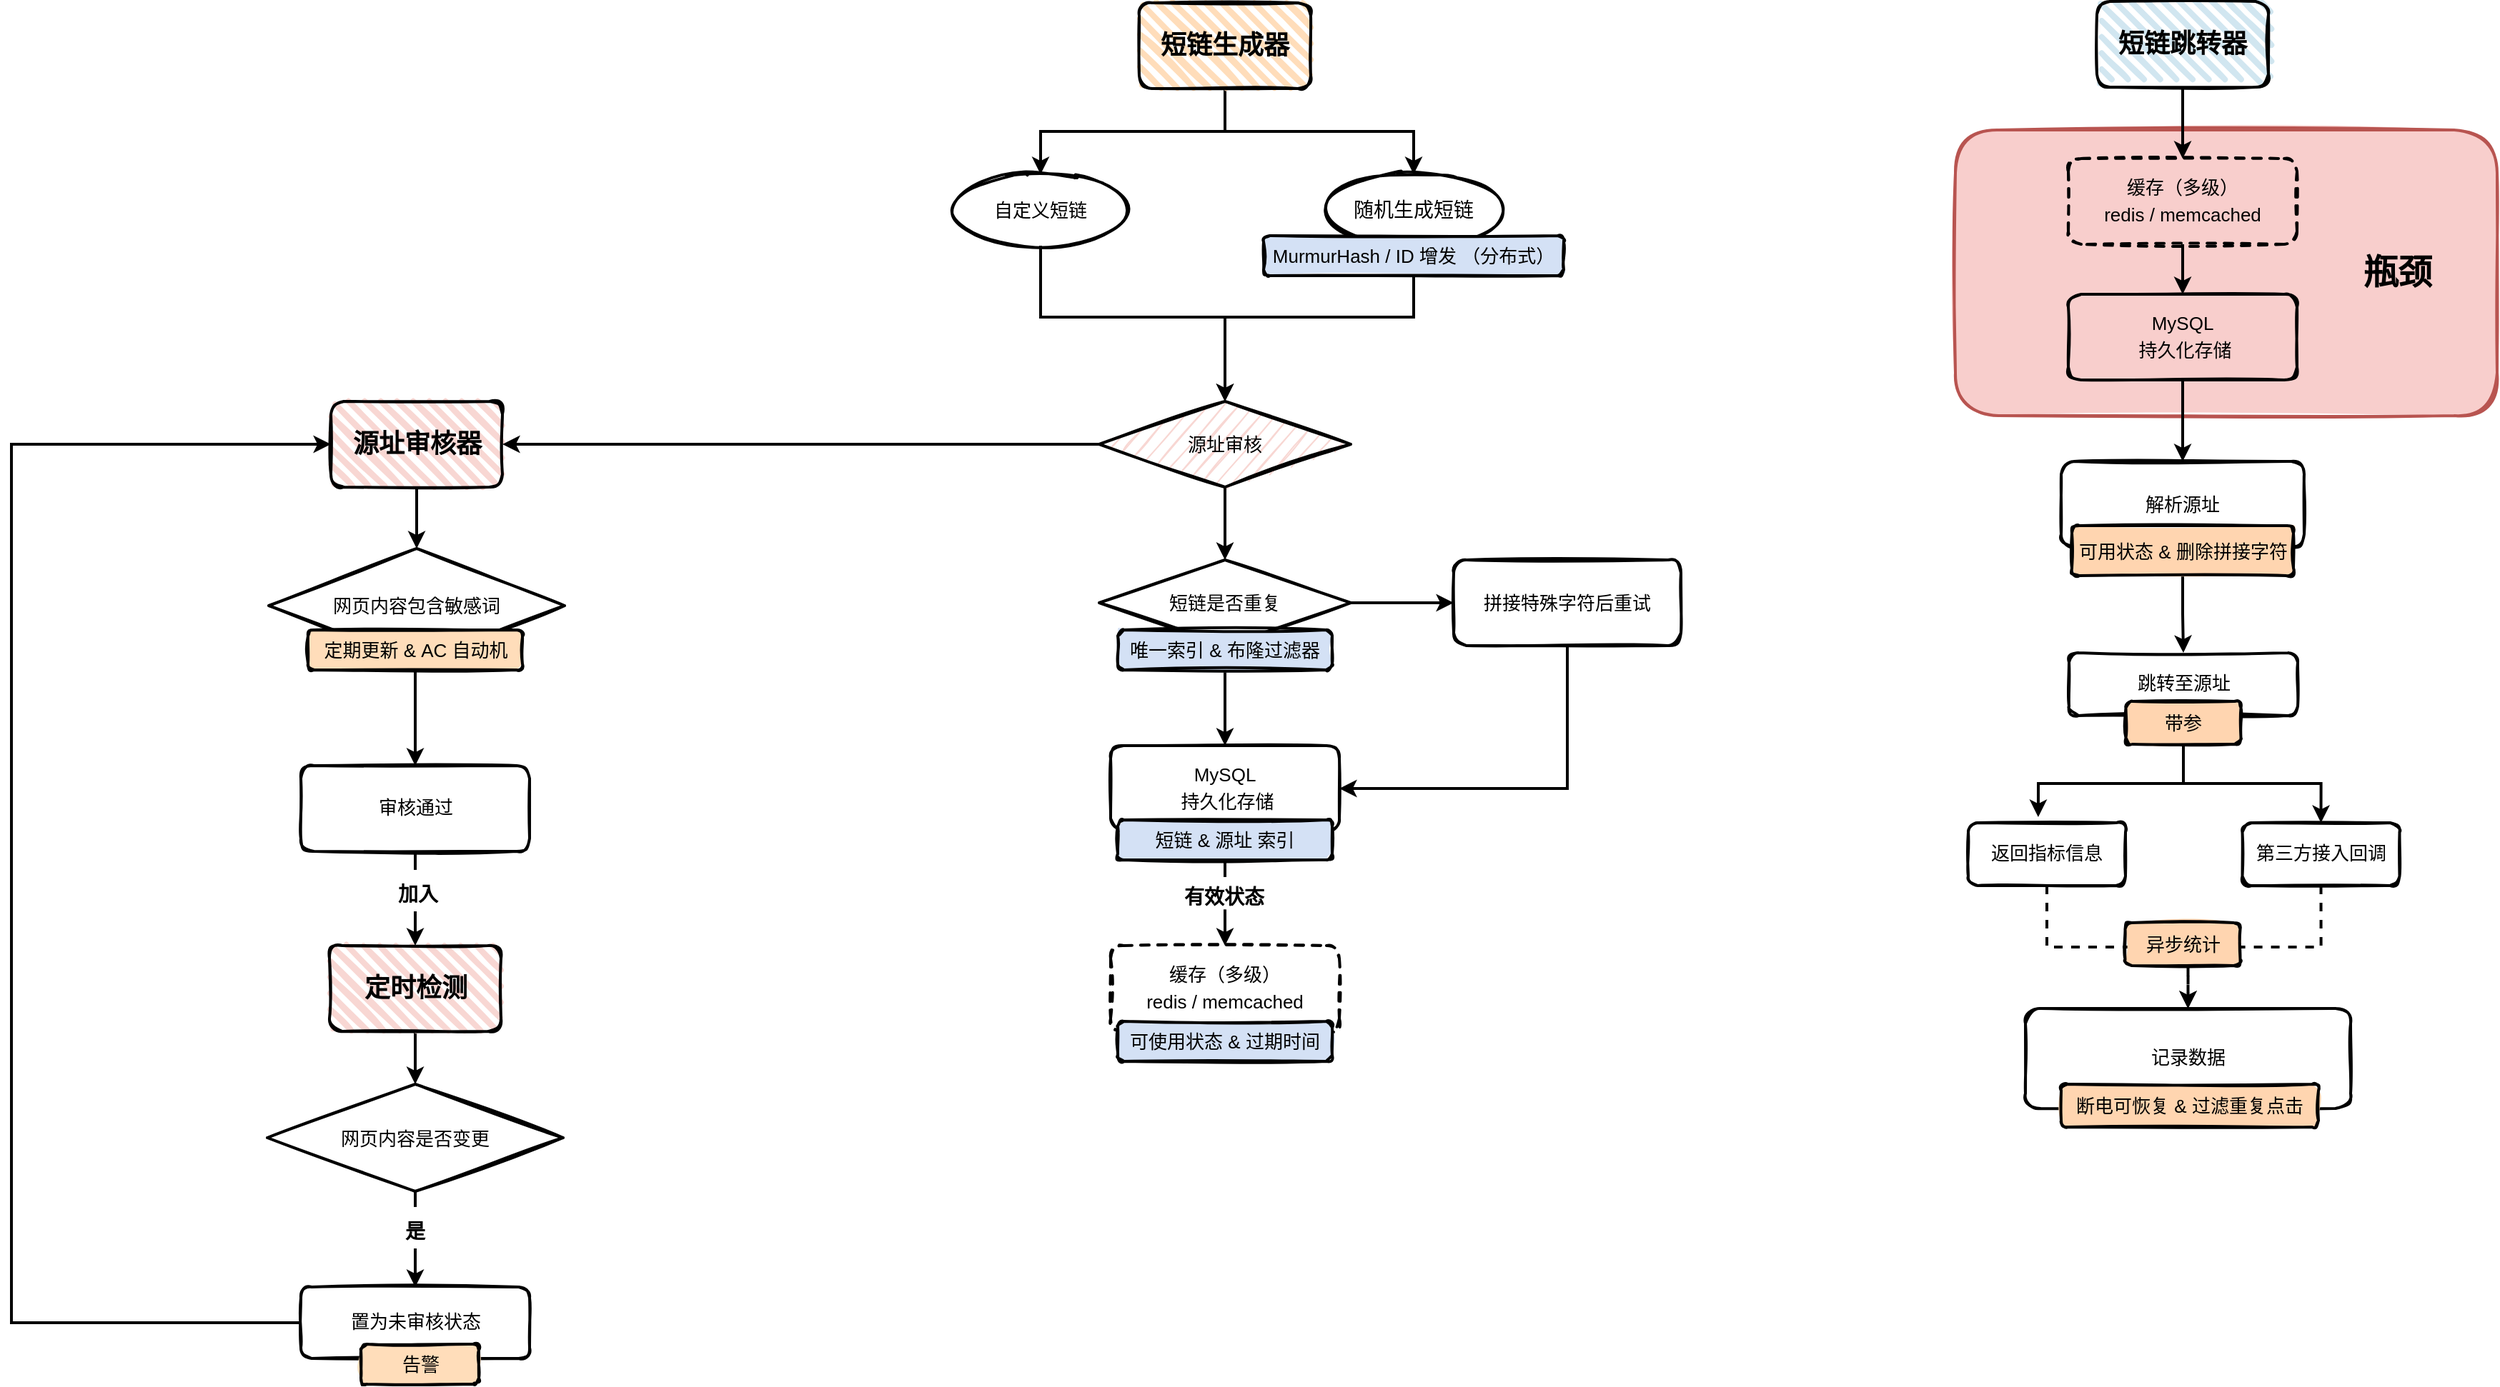 <mxfile version="14.4.9" type="github">
  <diagram id="6rYUq82egzvNeSZCUPf-" name="第 1 页">
    <mxGraphModel dx="2289" dy="800" grid="1" gridSize="10" guides="1" tooltips="1" connect="1" arrows="1" fold="1" page="1" pageScale="1" pageWidth="827" pageHeight="1169" background="none" math="0" shadow="0">
      <root>
        <mxCell id="0" />
        <mxCell id="1" parent="0" />
        <mxCell id="4GkR5vhdz22uWZPQKLfX-42" value="" style="rounded=1;whiteSpace=wrap;html=1;strokeWidth=2;fillWeight=4;hachureGap=8;hachureAngle=45;sketch=1;shadow=0;labelBackgroundColor=none;fontSize=14;fillStyle=solid;fillColor=#f8cecc;strokeColor=#b85450;" vertex="1" parent="1">
          <mxGeometry x="880" y="140" width="379" height="200" as="geometry" />
        </mxCell>
        <mxCell id="iMJcLoLTZ3jONa1zufUQ-27" style="edgeStyle=orthogonalEdgeStyle;rounded=0;orthogonalLoop=1;jettySize=auto;html=1;exitX=0.5;exitY=1;exitDx=0;exitDy=0;entryX=0.5;entryY=0;entryDx=0;entryDy=0;strokeWidth=2;fontSize=13;" edge="1" parent="1" source="iMJcLoLTZ3jONa1zufUQ-1" target="iMJcLoLTZ3jONa1zufUQ-17">
          <mxGeometry relative="1" as="geometry" />
        </mxCell>
        <mxCell id="iMJcLoLTZ3jONa1zufUQ-28" style="edgeStyle=orthogonalEdgeStyle;rounded=0;orthogonalLoop=1;jettySize=auto;html=1;exitX=0.5;exitY=1;exitDx=0;exitDy=0;entryX=0.5;entryY=0;entryDx=0;entryDy=0;strokeWidth=2;fontSize=13;" edge="1" parent="1" source="iMJcLoLTZ3jONa1zufUQ-1" target="iMJcLoLTZ3jONa1zufUQ-19">
          <mxGeometry relative="1" as="geometry" />
        </mxCell>
        <mxCell id="iMJcLoLTZ3jONa1zufUQ-1" value="&lt;font size=&quot;1&quot;&gt;&lt;b style=&quot;font-size: 18px&quot;&gt;短链生成器&lt;/b&gt;&lt;/font&gt;" style="rounded=1;whiteSpace=wrap;html=1;strokeWidth=2;fillWeight=4;hachureGap=8;hachureAngle=45;sketch=1;fillColor=#FFDDBA;" vertex="1" parent="1">
          <mxGeometry x="309" y="51" width="120" height="60" as="geometry" />
        </mxCell>
        <mxCell id="iMJcLoLTZ3jONa1zufUQ-39" style="edgeStyle=orthogonalEdgeStyle;rounded=0;orthogonalLoop=1;jettySize=auto;html=1;exitX=1;exitY=0.5;exitDx=0;exitDy=0;entryX=0;entryY=0.5;entryDx=0;entryDy=0;strokeWidth=2;fontSize=13;" edge="1" parent="1" source="iMJcLoLTZ3jONa1zufUQ-16" target="iMJcLoLTZ3jONa1zufUQ-38">
          <mxGeometry relative="1" as="geometry" />
        </mxCell>
        <mxCell id="iMJcLoLTZ3jONa1zufUQ-16" value="&lt;span style=&quot;color: rgb(0 , 0 , 0) ; font-family: &amp;#34;helvetica&amp;#34; ; font-size: 13px ; font-style: normal ; font-weight: 400 ; letter-spacing: normal ; text-align: center ; text-indent: 0px ; text-transform: none ; word-spacing: 0px ; display: inline ; float: none&quot;&gt;短链是否重复&lt;/span&gt;" style="rhombus;whiteSpace=wrap;html=1;strokeWidth=2;fillWeight=-1;hachureGap=8;fillStyle=cross-hatch;sketch=1;fontSize=14;fillColor=none;" vertex="1" parent="1">
          <mxGeometry x="281" y="441" width="176" height="60" as="geometry" />
        </mxCell>
        <mxCell id="iMJcLoLTZ3jONa1zufUQ-30" style="edgeStyle=orthogonalEdgeStyle;rounded=0;orthogonalLoop=1;jettySize=auto;html=1;exitX=0.5;exitY=1;exitDx=0;exitDy=0;entryX=0.5;entryY=0;entryDx=0;entryDy=0;strokeWidth=2;fontSize=13;" edge="1" parent="1" source="iMJcLoLTZ3jONa1zufUQ-17" target="4GkR5vhdz22uWZPQKLfX-118">
          <mxGeometry relative="1" as="geometry">
            <Array as="points">
              <mxPoint x="240" y="271" />
              <mxPoint x="369" y="271" />
              <mxPoint x="369" y="320" />
            </Array>
          </mxGeometry>
        </mxCell>
        <mxCell id="iMJcLoLTZ3jONa1zufUQ-17" value="自定义短链" style="ellipse;whiteSpace=wrap;html=1;strokeWidth=2;fillWeight=2;hachureGap=8;fillStyle=dots;sketch=1;labelBackgroundColor=none;fontSize=13;fillColor=none;" vertex="1" parent="1">
          <mxGeometry x="180" y="171" width="120" height="50" as="geometry" />
        </mxCell>
        <mxCell id="iMJcLoLTZ3jONa1zufUQ-19" value="&lt;span style=&quot;font-size: 14px&quot;&gt;随机生成短链&lt;/span&gt;" style="ellipse;whiteSpace=wrap;html=1;strokeWidth=2;fillWeight=2;hachureGap=8;fillStyle=dots;sketch=1;labelBackgroundColor=none;fontSize=13;fillColor=none;" vertex="1" parent="1">
          <mxGeometry x="441" y="171" width="120" height="50" as="geometry" />
        </mxCell>
        <mxCell id="iMJcLoLTZ3jONa1zufUQ-29" style="edgeStyle=orthogonalEdgeStyle;rounded=0;orthogonalLoop=1;jettySize=auto;html=1;exitX=0.5;exitY=1;exitDx=0;exitDy=0;entryX=0.5;entryY=0;entryDx=0;entryDy=0;strokeWidth=2;fontSize=13;" edge="1" parent="1" source="iMJcLoLTZ3jONa1zufUQ-12" target="4GkR5vhdz22uWZPQKLfX-118">
          <mxGeometry relative="1" as="geometry">
            <Array as="points">
              <mxPoint x="501" y="271" />
              <mxPoint x="369" y="271" />
              <mxPoint x="369" y="320" />
            </Array>
          </mxGeometry>
        </mxCell>
        <mxCell id="iMJcLoLTZ3jONa1zufUQ-12" value="&lt;span style=&quot;font-size: 13px&quot;&gt;MurmurHash / ID 增发 （分布式）&lt;/span&gt;" style="rounded=1;whiteSpace=wrap;html=1;strokeWidth=2;fillWeight=4;hachureGap=8;hachureAngle=45;sketch=1;fontStyle=0;labelBackgroundColor=none;fontSize=13;fillColor=#D4E1F5;fillStyle=solid;" vertex="1" parent="1">
          <mxGeometry x="396" y="214" width="210" height="28" as="geometry" />
        </mxCell>
        <mxCell id="iMJcLoLTZ3jONa1zufUQ-40" style="edgeStyle=orthogonalEdgeStyle;rounded=0;orthogonalLoop=1;jettySize=auto;html=1;exitX=0.5;exitY=1;exitDx=0;exitDy=0;entryX=0.5;entryY=0;entryDx=0;entryDy=0;strokeWidth=2;fontSize=13;" edge="1" parent="1" source="iMJcLoLTZ3jONa1zufUQ-23" target="iMJcLoLTZ3jONa1zufUQ-34">
          <mxGeometry relative="1" as="geometry" />
        </mxCell>
        <mxCell id="iMJcLoLTZ3jONa1zufUQ-23" value="&lt;span style=&quot;font-size: 13px&quot;&gt;唯一索引 &amp;amp; 布隆过滤器&lt;/span&gt;" style="rounded=1;whiteSpace=wrap;html=1;strokeWidth=2;fillWeight=4;hachureGap=8;hachureAngle=45;sketch=1;fontStyle=0;labelBackgroundColor=none;fontSize=13;fillColor=#D4E1F5;fillStyle=solid;" vertex="1" parent="1">
          <mxGeometry x="294" y="490" width="150" height="28" as="geometry" />
        </mxCell>
        <mxCell id="iMJcLoLTZ3jONa1zufUQ-47" style="edgeStyle=orthogonalEdgeStyle;rounded=0;orthogonalLoop=1;jettySize=auto;html=1;exitX=0.5;exitY=1;exitDx=0;exitDy=0;entryX=0.5;entryY=0;entryDx=0;entryDy=0;strokeWidth=2;fontSize=13;" edge="1" parent="1" source="iMJcLoLTZ3jONa1zufUQ-34" target="iMJcLoLTZ3jONa1zufUQ-46">
          <mxGeometry relative="1" as="geometry" />
        </mxCell>
        <mxCell id="iMJcLoLTZ3jONa1zufUQ-34" value="&lt;p style=&quot;line-height: 140%&quot;&gt;MySQL&lt;br&gt;&amp;nbsp;持久化存储&lt;/p&gt;" style="html=1;whiteSpace=wrap;container=1;recursiveResize=0;collapsible=0;labelBackgroundColor=none;fontSize=13;rounded=1;shadow=0;sketch=1;strokeWidth=2;fillColor=none;" vertex="1" parent="1">
          <mxGeometry x="289" y="571" width="160" height="60" as="geometry" />
        </mxCell>
        <mxCell id="4GkR5vhdz22uWZPQKLfX-24" value="短链 &amp;amp; 源址 索引" style="rounded=1;whiteSpace=wrap;html=1;strokeWidth=2;fillWeight=4;hachureGap=8;hachureAngle=45;sketch=1;fontStyle=0;labelBackgroundColor=none;fontSize=13;fillColor=#D4E1F5;fillStyle=solid;" vertex="1" parent="iMJcLoLTZ3jONa1zufUQ-34">
          <mxGeometry x="5" y="52" width="150" height="28" as="geometry" />
        </mxCell>
        <mxCell id="iMJcLoLTZ3jONa1zufUQ-41" style="edgeStyle=orthogonalEdgeStyle;rounded=0;orthogonalLoop=1;jettySize=auto;html=1;exitX=0.5;exitY=1;exitDx=0;exitDy=0;entryX=1;entryY=0.5;entryDx=0;entryDy=0;strokeWidth=2;fontSize=13;" edge="1" parent="1" source="iMJcLoLTZ3jONa1zufUQ-38" target="iMJcLoLTZ3jONa1zufUQ-34">
          <mxGeometry relative="1" as="geometry" />
        </mxCell>
        <mxCell id="iMJcLoLTZ3jONa1zufUQ-38" value="&lt;font style=&quot;font-size: 13px&quot;&gt;拼接特殊字符后重试&lt;/font&gt;" style="rounded=1;whiteSpace=wrap;html=1;strokeWidth=2;fillWeight=4;hachureGap=8;hachureAngle=45;sketch=1;labelBackgroundColor=none;fontSize=13;fillStyle=auto;fillColor=none;" vertex="1" parent="1">
          <mxGeometry x="529" y="441" width="159" height="60" as="geometry" />
        </mxCell>
        <mxCell id="iMJcLoLTZ3jONa1zufUQ-46" value="&lt;p style=&quot;line-height: 140%&quot;&gt;缓存（多级）&lt;br&gt;redis / memcached&lt;br&gt;&lt;/p&gt;" style="html=1;whiteSpace=wrap;container=1;recursiveResize=0;collapsible=0;labelBackgroundColor=none;fontSize=13;rounded=1;shadow=0;sketch=1;strokeWidth=2;dashed=1;fillColor=none;" vertex="1" parent="1">
          <mxGeometry x="289" y="711" width="160" height="60" as="geometry" />
        </mxCell>
        <mxCell id="4GkR5vhdz22uWZPQKLfX-22" style="edgeStyle=orthogonalEdgeStyle;rounded=0;orthogonalLoop=1;jettySize=auto;html=1;exitX=0.5;exitY=1;exitDx=0;exitDy=0;strokeWidth=2;fontSize=13;" edge="1" parent="1" source="4GkR5vhdz22uWZPQKLfX-3" target="4GkR5vhdz22uWZPQKLfX-21">
          <mxGeometry relative="1" as="geometry" />
        </mxCell>
        <mxCell id="4GkR5vhdz22uWZPQKLfX-3" value="&lt;font size=&quot;1&quot;&gt;&lt;b style=&quot;font-size: 18px&quot;&gt;短链跳转器&lt;/b&gt;&lt;/font&gt;" style="rounded=1;whiteSpace=wrap;html=1;strokeWidth=2;fillWeight=4;hachureGap=8;hachureAngle=45;sketch=1;fillColor=#D1E6F0;" vertex="1" parent="1">
          <mxGeometry x="979" y="50" width="120" height="60" as="geometry" />
        </mxCell>
        <mxCell id="4GkR5vhdz22uWZPQKLfX-30" style="edgeStyle=orthogonalEdgeStyle;rounded=0;orthogonalLoop=1;jettySize=auto;html=1;exitX=0.5;exitY=1;exitDx=0;exitDy=0;entryX=0.5;entryY=0;entryDx=0;entryDy=0;strokeWidth=2;fontSize=13;" edge="1" parent="1" source="4GkR5vhdz22uWZPQKLfX-14" target="4GkR5vhdz22uWZPQKLfX-27">
          <mxGeometry relative="1" as="geometry" />
        </mxCell>
        <mxCell id="4GkR5vhdz22uWZPQKLfX-14" value="&lt;p style=&quot;line-height: 140%&quot;&gt;MySQL&lt;br&gt;&amp;nbsp;持久化存储&lt;/p&gt;" style="html=1;whiteSpace=wrap;container=1;recursiveResize=0;collapsible=0;labelBackgroundColor=none;fontSize=13;rounded=1;shadow=0;sketch=1;strokeWidth=2;fillColor=none;" vertex="1" parent="1">
          <mxGeometry x="959" y="255" width="160" height="60" as="geometry" />
        </mxCell>
        <mxCell id="4GkR5vhdz22uWZPQKLfX-18" value="&lt;font style=&quot;font-size: 14px&quot;&gt;有效&lt;font style=&quot;font-size: 14px&quot;&gt;状态&lt;/font&gt;&lt;/font&gt;" style="text;strokeColor=none;html=1;fontSize=24;fontStyle=1;verticalAlign=middle;align=center;rounded=1;shadow=0;dashed=1;labelBackgroundColor=none;sketch=1;fillColor=#ffffff;" vertex="1" parent="1">
          <mxGeometry x="318" y="664" width="100" height="20" as="geometry" />
        </mxCell>
        <mxCell id="4GkR5vhdz22uWZPQKLfX-23" style="edgeStyle=orthogonalEdgeStyle;rounded=0;orthogonalLoop=1;jettySize=auto;html=1;exitX=0.5;exitY=1;exitDx=0;exitDy=0;entryX=0.5;entryY=0;entryDx=0;entryDy=0;strokeWidth=2;fontSize=13;" edge="1" parent="1" source="4GkR5vhdz22uWZPQKLfX-21" target="4GkR5vhdz22uWZPQKLfX-14">
          <mxGeometry relative="1" as="geometry" />
        </mxCell>
        <mxCell id="4GkR5vhdz22uWZPQKLfX-21" value="&lt;p style=&quot;line-height: 140%&quot;&gt;缓存（多级）&lt;br&gt;redis / memcached&lt;br&gt;&lt;/p&gt;" style="html=1;whiteSpace=wrap;container=1;recursiveResize=0;collapsible=0;labelBackgroundColor=none;fontSize=13;rounded=1;shadow=0;sketch=1;strokeWidth=2;dashed=1;fillColor=none;" vertex="1" parent="1">
          <mxGeometry x="959" y="160" width="160" height="60" as="geometry" />
        </mxCell>
        <mxCell id="4GkR5vhdz22uWZPQKLfX-25" value="可使用状态 &amp;amp; 过期时间" style="rounded=1;whiteSpace=wrap;html=1;strokeWidth=2;fillWeight=4;hachureGap=8;hachureAngle=45;sketch=1;fontStyle=0;labelBackgroundColor=none;fontSize=13;fillColor=#D4E1F5;fillStyle=solid;" vertex="1" parent="1">
          <mxGeometry x="294" y="764" width="150" height="28" as="geometry" />
        </mxCell>
        <mxCell id="4GkR5vhdz22uWZPQKLfX-27" value="&lt;font style=&quot;font-size: 13px&quot;&gt;解析源址&lt;/font&gt;" style="rounded=1;whiteSpace=wrap;html=1;strokeWidth=2;fillWeight=4;hachureGap=8;hachureAngle=45;sketch=1;labelBackgroundColor=none;fontSize=13;fillStyle=auto;fillColor=none;" vertex="1" parent="1">
          <mxGeometry x="954" y="372" width="170" height="60" as="geometry" />
        </mxCell>
        <mxCell id="4GkR5vhdz22uWZPQKLfX-36" style="edgeStyle=orthogonalEdgeStyle;rounded=0;orthogonalLoop=1;jettySize=auto;html=1;exitX=0.5;exitY=1;exitDx=0;exitDy=0;strokeWidth=2;fontSize=13;" edge="1" parent="1" source="4GkR5vhdz22uWZPQKLfX-32" target="4GkR5vhdz22uWZPQKLfX-34">
          <mxGeometry relative="1" as="geometry" />
        </mxCell>
        <mxCell id="4GkR5vhdz22uWZPQKLfX-32" value="可用状态 &amp;amp; 删除拼接字符" style="rounded=1;whiteSpace=wrap;html=1;strokeWidth=2;fillWeight=4;hachureGap=8;hachureAngle=45;sketch=1;fontStyle=0;labelBackgroundColor=none;fontSize=13;fillStyle=solid;fillColor=#FFD5B0;" vertex="1" parent="1">
          <mxGeometry x="961.5" y="417" width="155" height="35" as="geometry" />
        </mxCell>
        <mxCell id="4GkR5vhdz22uWZPQKLfX-34" value="&lt;p style=&quot;line-height: 140%&quot;&gt;跳转至源址&lt;/p&gt;" style="html=1;whiteSpace=wrap;container=1;recursiveResize=0;collapsible=0;labelBackgroundColor=none;fontSize=13;rounded=1;shadow=0;sketch=1;strokeWidth=2;fillColor=none;" vertex="1" parent="1">
          <mxGeometry x="959.5" y="506" width="160" height="44" as="geometry" />
        </mxCell>
        <mxCell id="4GkR5vhdz22uWZPQKLfX-46" style="edgeStyle=orthogonalEdgeStyle;rounded=0;orthogonalLoop=1;jettySize=auto;html=1;exitX=0.5;exitY=1;exitDx=0;exitDy=0;entryX=0.445;entryY=-0.091;entryDx=0;entryDy=0;entryPerimeter=0;strokeWidth=2;fontSize=14;" edge="1" parent="1" source="4GkR5vhdz22uWZPQKLfX-41" target="4GkR5vhdz22uWZPQKLfX-44">
          <mxGeometry relative="1" as="geometry" />
        </mxCell>
        <mxCell id="4GkR5vhdz22uWZPQKLfX-47" style="edgeStyle=orthogonalEdgeStyle;rounded=0;orthogonalLoop=1;jettySize=auto;html=1;exitX=0.5;exitY=1;exitDx=0;exitDy=0;entryX=0.5;entryY=0;entryDx=0;entryDy=0;strokeWidth=2;fontSize=14;" edge="1" parent="1" source="4GkR5vhdz22uWZPQKLfX-41" target="4GkR5vhdz22uWZPQKLfX-45">
          <mxGeometry relative="1" as="geometry" />
        </mxCell>
        <mxCell id="4GkR5vhdz22uWZPQKLfX-41" value="带参" style="rounded=1;whiteSpace=wrap;html=1;strokeWidth=2;fillWeight=4;hachureGap=8;hachureAngle=45;sketch=1;fontStyle=0;labelBackgroundColor=none;fontSize=13;fillStyle=solid;fillColor=#FFD5B0;" vertex="1" parent="1">
          <mxGeometry x="999.25" y="540" width="80.5" height="30" as="geometry" />
        </mxCell>
        <mxCell id="4GkR5vhdz22uWZPQKLfX-43" value="瓶颈" style="text;strokeColor=none;fillColor=none;html=1;fontSize=24;fontStyle=1;verticalAlign=middle;align=center;rounded=1;shadow=0;labelBackgroundColor=none;sketch=1;" vertex="1" parent="1">
          <mxGeometry x="1139" y="220" width="100" height="40" as="geometry" />
        </mxCell>
        <mxCell id="4GkR5vhdz22uWZPQKLfX-49" style="edgeStyle=orthogonalEdgeStyle;rounded=0;orthogonalLoop=1;jettySize=auto;html=1;exitX=0.5;exitY=1;exitDx=0;exitDy=0;strokeWidth=2;fontSize=14;dashed=1;" edge="1" parent="1" source="4GkR5vhdz22uWZPQKLfX-44" target="4GkR5vhdz22uWZPQKLfX-48">
          <mxGeometry relative="1" as="geometry" />
        </mxCell>
        <mxCell id="4GkR5vhdz22uWZPQKLfX-44" value="&lt;p style=&quot;line-height: 140%&quot;&gt;返回指标信息&lt;/p&gt;" style="html=1;whiteSpace=wrap;container=1;recursiveResize=0;collapsible=0;labelBackgroundColor=none;fontSize=13;rounded=1;shadow=0;sketch=1;strokeWidth=2;fillColor=none;" vertex="1" parent="1">
          <mxGeometry x="889" y="625" width="110" height="44" as="geometry" />
        </mxCell>
        <mxCell id="4GkR5vhdz22uWZPQKLfX-50" style="edgeStyle=orthogonalEdgeStyle;rounded=0;orthogonalLoop=1;jettySize=auto;html=1;exitX=0.5;exitY=1;exitDx=0;exitDy=0;entryX=0.5;entryY=0;entryDx=0;entryDy=0;strokeWidth=2;fontSize=14;dashed=1;" edge="1" parent="1" source="4GkR5vhdz22uWZPQKLfX-45" target="4GkR5vhdz22uWZPQKLfX-48">
          <mxGeometry relative="1" as="geometry" />
        </mxCell>
        <mxCell id="4GkR5vhdz22uWZPQKLfX-45" value="&lt;p style=&quot;line-height: 140%&quot;&gt;第三方接入回调&lt;/p&gt;" style="html=1;whiteSpace=wrap;container=1;recursiveResize=0;collapsible=0;labelBackgroundColor=none;fontSize=13;rounded=1;shadow=0;sketch=1;strokeWidth=2;fillColor=none;" vertex="1" parent="1">
          <mxGeometry x="1080.75" y="625" width="110" height="44" as="geometry" />
        </mxCell>
        <mxCell id="4GkR5vhdz22uWZPQKLfX-48" value="&lt;p style=&quot;line-height: 140%&quot;&gt;记录数据&lt;/p&gt;" style="html=1;whiteSpace=wrap;container=1;recursiveResize=0;collapsible=0;labelBackgroundColor=none;fontSize=13;rounded=1;shadow=0;sketch=1;strokeWidth=2;fillColor=none;" vertex="1" parent="1">
          <mxGeometry x="929" y="755" width="227.5" height="70" as="geometry" />
        </mxCell>
        <mxCell id="4GkR5vhdz22uWZPQKLfX-51" value="异步统计" style="rounded=1;whiteSpace=wrap;html=1;strokeWidth=2;fillWeight=4;hachureGap=8;hachureAngle=45;sketch=1;fontStyle=0;labelBackgroundColor=none;fontSize=13;fillStyle=solid;fillColor=#FFD5B0;" vertex="1" parent="1">
          <mxGeometry x="998.75" y="695" width="80.5" height="30" as="geometry" />
        </mxCell>
        <mxCell id="4GkR5vhdz22uWZPQKLfX-52" value="断电可恢复 &amp;amp; 过滤重复点击" style="rounded=1;whiteSpace=wrap;html=1;strokeWidth=2;fillWeight=4;hachureGap=8;hachureAngle=45;sketch=1;fontStyle=0;labelBackgroundColor=none;fontSize=13;fillStyle=solid;fillColor=#FFD5B0;" vertex="1" parent="1">
          <mxGeometry x="954" y="808" width="180" height="30" as="geometry" />
        </mxCell>
        <mxCell id="4GkR5vhdz22uWZPQKLfX-53" style="edgeStyle=orthogonalEdgeStyle;rounded=0;orthogonalLoop=1;jettySize=auto;html=1;exitX=0.5;exitY=1;exitDx=0;exitDy=0;dashed=1;strokeWidth=2;fontSize=14;" edge="1" parent="1" source="4GkR5vhdz22uWZPQKLfX-52" target="4GkR5vhdz22uWZPQKLfX-52">
          <mxGeometry relative="1" as="geometry" />
        </mxCell>
        <mxCell id="4GkR5vhdz22uWZPQKLfX-122" style="rounded=1;orthogonalLoop=1;jettySize=auto;html=1;exitX=0.5;exitY=1;exitDx=0;exitDy=0;entryX=0.5;entryY=0;entryDx=0;entryDy=0;strokeWidth=2;fontSize=14;edgeStyle=orthogonalEdgeStyle;" edge="1" parent="1" source="4GkR5vhdz22uWZPQKLfX-100" target="4GkR5vhdz22uWZPQKLfX-102">
          <mxGeometry relative="1" as="geometry" />
        </mxCell>
        <mxCell id="4GkR5vhdz22uWZPQKLfX-100" value="&lt;font size=&quot;1&quot;&gt;&lt;b style=&quot;font-size: 18px&quot;&gt;源址审核器&lt;/b&gt;&lt;/font&gt;" style="rounded=1;whiteSpace=wrap;html=1;strokeWidth=2;fillWeight=4;hachureGap=8;hachureAngle=45;sketch=1;fillColor=#F8D7D3;" vertex="1" parent="1">
          <mxGeometry x="-256.5" y="330" width="120" height="60" as="geometry" />
        </mxCell>
        <mxCell id="4GkR5vhdz22uWZPQKLfX-102" value="&lt;span style=&quot;font-size: 13px&quot;&gt;网页&lt;/span&gt;&lt;span style=&quot;font-size: 13px&quot;&gt;内容包含敏感词&lt;/span&gt;" style="rhombus;whiteSpace=wrap;html=1;strokeWidth=2;fillWeight=-1;hachureGap=8;fillStyle=cross-hatch;sketch=1;fontSize=14;fillColor=none;" vertex="1" parent="1">
          <mxGeometry x="-300" y="433" width="207" height="80" as="geometry" />
        </mxCell>
        <mxCell id="4GkR5vhdz22uWZPQKLfX-132" style="edgeStyle=orthogonalEdgeStyle;rounded=0;orthogonalLoop=1;jettySize=auto;html=1;exitX=0.5;exitY=1;exitDx=0;exitDy=0;strokeColor=#000000;strokeWidth=2;fontSize=14;entryX=0.5;entryY=0;entryDx=0;entryDy=0;" edge="1" parent="1" source="4GkR5vhdz22uWZPQKLfX-109" target="4GkR5vhdz22uWZPQKLfX-133">
          <mxGeometry relative="1" as="geometry">
            <mxPoint x="-197" y="580" as="targetPoint" />
          </mxGeometry>
        </mxCell>
        <mxCell id="4GkR5vhdz22uWZPQKLfX-109" value="定期更新 &amp;amp; AC 自动机" style="rounded=1;whiteSpace=wrap;html=1;strokeWidth=2;fillWeight=4;hachureGap=8;hachureAngle=45;sketch=1;fontStyle=0;labelBackgroundColor=none;fontSize=13;fillStyle=solid;fillColor=#FFDDBA;" vertex="1" parent="1">
          <mxGeometry x="-272.5" y="490" width="150" height="28" as="geometry" />
        </mxCell>
        <mxCell id="4GkR5vhdz22uWZPQKLfX-120" style="edgeStyle=orthogonalEdgeStyle;rounded=1;orthogonalLoop=1;jettySize=auto;html=1;exitX=0;exitY=0.5;exitDx=0;exitDy=0;entryX=1;entryY=0.5;entryDx=0;entryDy=0;strokeWidth=2;fontSize=14;curved=1;" edge="1" parent="1" source="4GkR5vhdz22uWZPQKLfX-118" target="4GkR5vhdz22uWZPQKLfX-100">
          <mxGeometry relative="1" as="geometry" />
        </mxCell>
        <mxCell id="4GkR5vhdz22uWZPQKLfX-121" style="edgeStyle=orthogonalEdgeStyle;curved=1;rounded=1;orthogonalLoop=1;jettySize=auto;html=1;exitX=0.5;exitY=1;exitDx=0;exitDy=0;strokeWidth=2;fontSize=14;" edge="1" parent="1" source="4GkR5vhdz22uWZPQKLfX-118" target="iMJcLoLTZ3jONa1zufUQ-16">
          <mxGeometry relative="1" as="geometry" />
        </mxCell>
        <mxCell id="4GkR5vhdz22uWZPQKLfX-118" value="&lt;span style=&quot;color: rgb(0 , 0 , 0) ; font-family: &amp;#34;helvetica&amp;#34; ; font-size: 13px ; font-style: normal ; font-weight: 400 ; letter-spacing: normal ; text-align: center ; text-indent: 0px ; text-transform: none ; word-spacing: 0px ; display: inline ; float: none&quot;&gt;源址审核&lt;/span&gt;" style="rhombus;whiteSpace=wrap;html=1;strokeWidth=2;fillWeight=-1;hachureGap=8;fillStyle=hachure;sketch=1;fontSize=14;fillColor=#F8D7D3;" vertex="1" parent="1">
          <mxGeometry x="281" y="330" width="176" height="60" as="geometry" />
        </mxCell>
        <mxCell id="4GkR5vhdz22uWZPQKLfX-139" style="edgeStyle=orthogonalEdgeStyle;rounded=0;orthogonalLoop=1;jettySize=auto;html=1;exitX=0.5;exitY=1;exitDx=0;exitDy=0;strokeColor=#000000;strokeWidth=2;fontSize=14;" edge="1" parent="1" source="4GkR5vhdz22uWZPQKLfX-123" target="4GkR5vhdz22uWZPQKLfX-138">
          <mxGeometry relative="1" as="geometry" />
        </mxCell>
        <mxCell id="4GkR5vhdz22uWZPQKLfX-123" value="&lt;span style=&quot;font-size: 13px&quot;&gt;网页&lt;/span&gt;&lt;span style=&quot;font-size: 13px&quot;&gt;内容是否变更&lt;/span&gt;" style="rhombus;whiteSpace=wrap;html=1;strokeWidth=2;fillWeight=-1;hachureGap=8;fillStyle=cross-hatch;sketch=1;fontSize=14;fillColor=none;" vertex="1" parent="1">
          <mxGeometry x="-301" y="808" width="207" height="75" as="geometry" />
        </mxCell>
        <mxCell id="4GkR5vhdz22uWZPQKLfX-129" style="edgeStyle=orthogonalEdgeStyle;rounded=0;orthogonalLoop=1;jettySize=auto;html=1;exitX=0.5;exitY=1;exitDx=0;exitDy=0;entryX=0.5;entryY=0;entryDx=0;entryDy=0;strokeColor=#000000;strokeWidth=2;fontSize=14;" edge="1" parent="1" source="4GkR5vhdz22uWZPQKLfX-128" target="4GkR5vhdz22uWZPQKLfX-123">
          <mxGeometry relative="1" as="geometry" />
        </mxCell>
        <mxCell id="4GkR5vhdz22uWZPQKLfX-128" value="&lt;font size=&quot;1&quot;&gt;&lt;b style=&quot;font-size: 18px&quot;&gt;定时检测&lt;/b&gt;&lt;/font&gt;" style="rounded=1;whiteSpace=wrap;html=1;strokeWidth=2;fillWeight=4;hachureGap=8;hachureAngle=45;sketch=1;fillColor=#F8D7D3;" vertex="1" parent="1">
          <mxGeometry x="-257.5" y="711" width="120" height="60" as="geometry" />
        </mxCell>
        <mxCell id="4GkR5vhdz22uWZPQKLfX-131" value="&lt;font style=&quot;font-size: 14px&quot;&gt;是&lt;/font&gt;" style="text;strokeColor=none;fillColor=none;html=1;fontSize=24;fontStyle=1;verticalAlign=middle;align=center;rounded=1;shadow=0;labelBackgroundColor=#ffffff;sketch=1;" vertex="1" parent="1">
          <mxGeometry x="-245.5" y="896" width="94.5" height="24" as="geometry" />
        </mxCell>
        <mxCell id="4GkR5vhdz22uWZPQKLfX-136" style="edgeStyle=orthogonalEdgeStyle;rounded=0;orthogonalLoop=1;jettySize=auto;html=1;exitX=0.5;exitY=1;exitDx=0;exitDy=0;strokeColor=#000000;strokeWidth=2;fontSize=14;" edge="1" parent="1" source="4GkR5vhdz22uWZPQKLfX-133" target="4GkR5vhdz22uWZPQKLfX-128">
          <mxGeometry relative="1" as="geometry" />
        </mxCell>
        <mxCell id="4GkR5vhdz22uWZPQKLfX-133" value="&lt;p style=&quot;line-height: 140%&quot;&gt;审核通过&lt;/p&gt;" style="html=1;whiteSpace=wrap;container=1;recursiveResize=0;collapsible=0;labelBackgroundColor=none;fontSize=13;rounded=1;shadow=0;sketch=1;strokeWidth=2;fillColor=none;" vertex="1" parent="1">
          <mxGeometry x="-277.5" y="585" width="160" height="60" as="geometry" />
        </mxCell>
        <mxCell id="4GkR5vhdz22uWZPQKLfX-137" value="&lt;font style=&quot;font-size: 14px&quot;&gt;加入&lt;/font&gt;" style="text;strokeColor=none;fillColor=none;html=1;fontSize=24;fontStyle=1;verticalAlign=middle;align=center;rounded=1;shadow=0;labelBackgroundColor=#ffffff;sketch=1;" vertex="1" parent="1">
          <mxGeometry x="-221.5" y="659" width="50" height="25" as="geometry" />
        </mxCell>
        <mxCell id="4GkR5vhdz22uWZPQKLfX-142" style="edgeStyle=orthogonalEdgeStyle;rounded=0;orthogonalLoop=1;jettySize=auto;html=1;exitX=0;exitY=0.5;exitDx=0;exitDy=0;entryX=0;entryY=0.5;entryDx=0;entryDy=0;strokeColor=#000000;strokeWidth=2;fontSize=14;" edge="1" parent="1" source="4GkR5vhdz22uWZPQKLfX-138" target="4GkR5vhdz22uWZPQKLfX-100">
          <mxGeometry relative="1" as="geometry">
            <Array as="points">
              <mxPoint x="-480" y="975" />
              <mxPoint x="-480" y="360" />
            </Array>
          </mxGeometry>
        </mxCell>
        <mxCell id="4GkR5vhdz22uWZPQKLfX-138" value="&lt;p style=&quot;line-height: 140%&quot;&gt;置为未审核状态&lt;/p&gt;" style="html=1;whiteSpace=wrap;container=1;recursiveResize=0;collapsible=0;labelBackgroundColor=none;fontSize=13;rounded=1;shadow=0;sketch=1;strokeWidth=2;fillColor=none;" vertex="1" parent="1">
          <mxGeometry x="-277.5" y="950" width="160" height="50" as="geometry" />
        </mxCell>
        <mxCell id="4GkR5vhdz22uWZPQKLfX-141" value="告警" style="rounded=1;whiteSpace=wrap;html=1;strokeWidth=2;fillWeight=4;hachureGap=8;hachureAngle=45;sketch=1;fontStyle=0;labelBackgroundColor=none;fontSize=13;fillStyle=solid;fillColor=#FFDDBA;" vertex="1" parent="1">
          <mxGeometry x="-235.5" y="990" width="82.5" height="28" as="geometry" />
        </mxCell>
      </root>
    </mxGraphModel>
  </diagram>
</mxfile>
